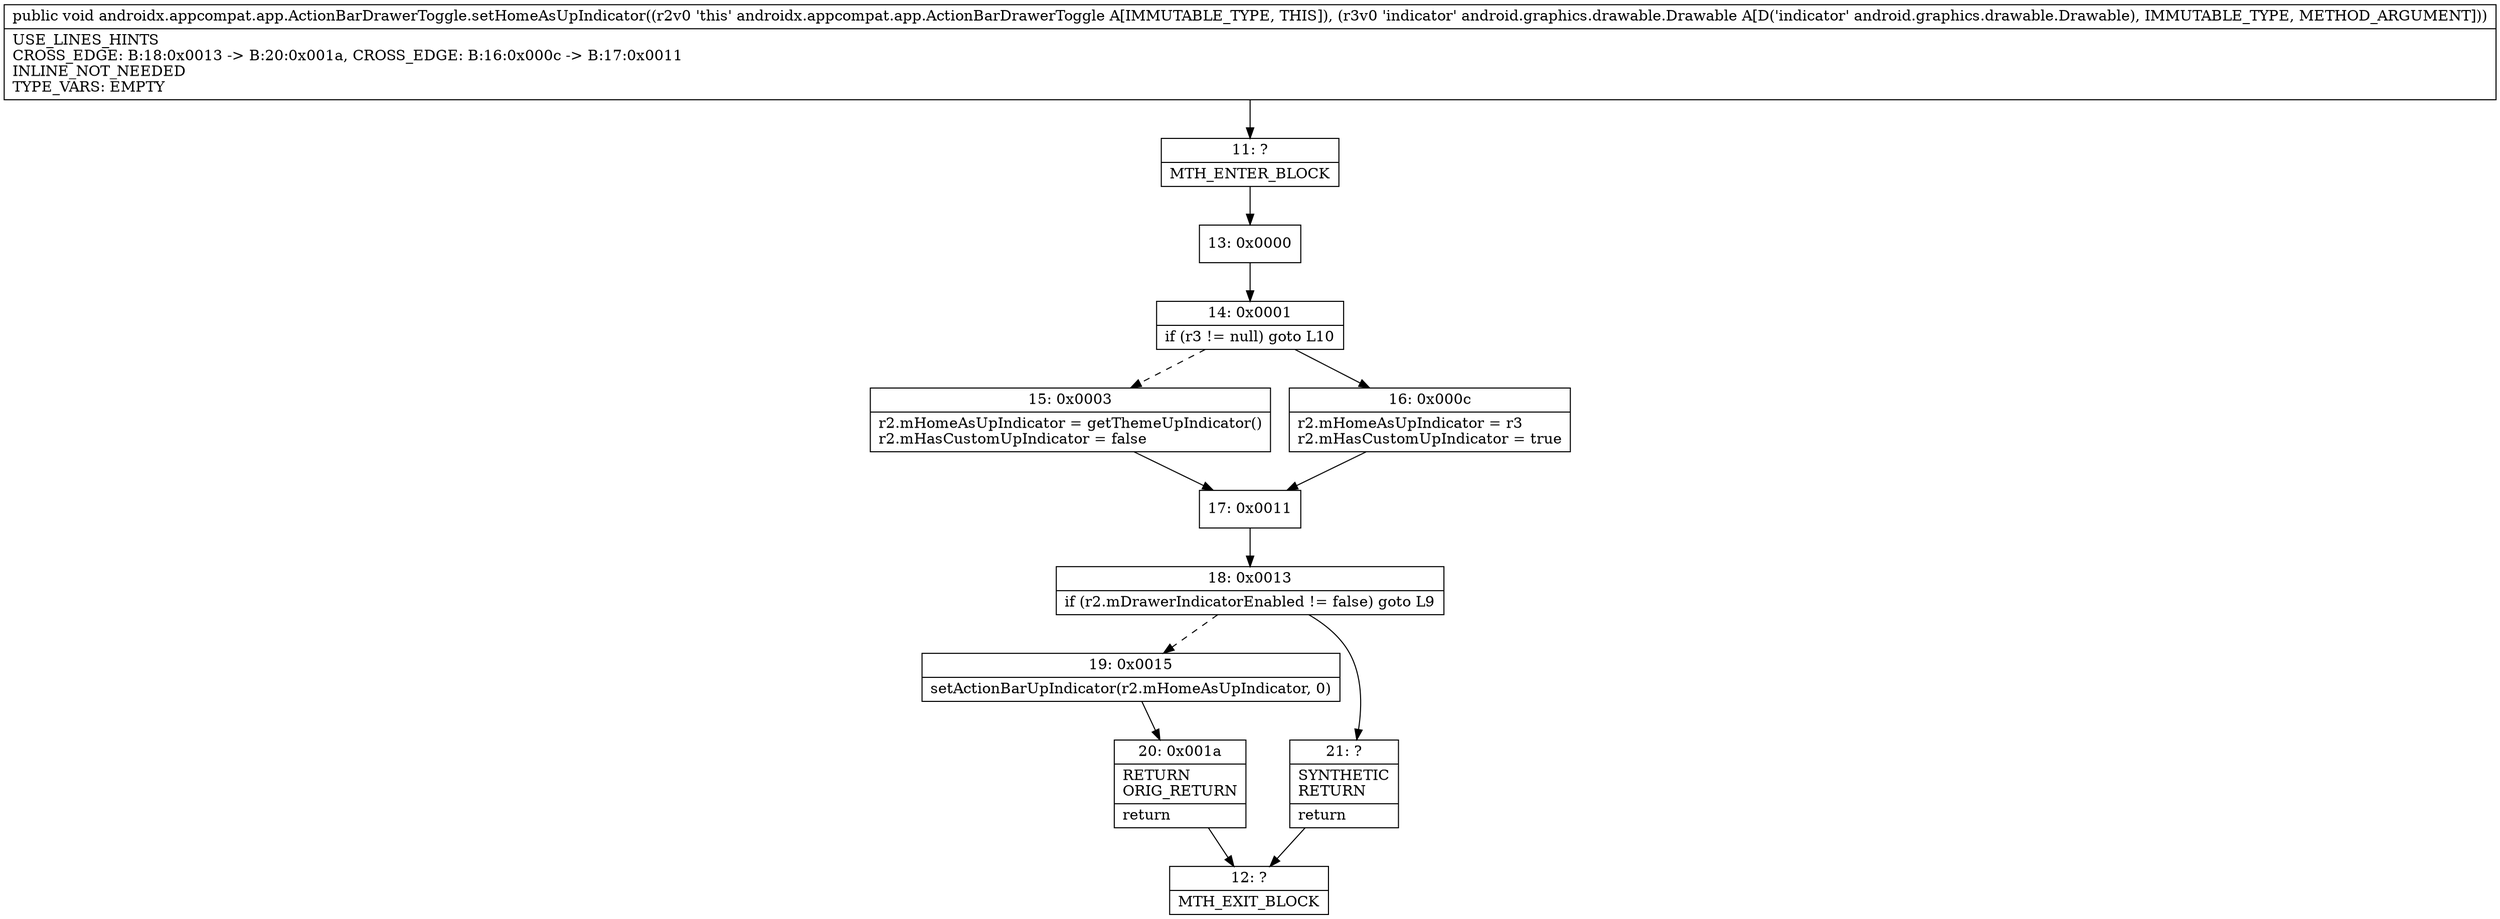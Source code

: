 digraph "CFG forandroidx.appcompat.app.ActionBarDrawerToggle.setHomeAsUpIndicator(Landroid\/graphics\/drawable\/Drawable;)V" {
Node_11 [shape=record,label="{11\:\ ?|MTH_ENTER_BLOCK\l}"];
Node_13 [shape=record,label="{13\:\ 0x0000}"];
Node_14 [shape=record,label="{14\:\ 0x0001|if (r3 != null) goto L10\l}"];
Node_15 [shape=record,label="{15\:\ 0x0003|r2.mHomeAsUpIndicator = getThemeUpIndicator()\lr2.mHasCustomUpIndicator = false\l}"];
Node_17 [shape=record,label="{17\:\ 0x0011}"];
Node_18 [shape=record,label="{18\:\ 0x0013|if (r2.mDrawerIndicatorEnabled != false) goto L9\l}"];
Node_19 [shape=record,label="{19\:\ 0x0015|setActionBarUpIndicator(r2.mHomeAsUpIndicator, 0)\l}"];
Node_20 [shape=record,label="{20\:\ 0x001a|RETURN\lORIG_RETURN\l|return\l}"];
Node_12 [shape=record,label="{12\:\ ?|MTH_EXIT_BLOCK\l}"];
Node_21 [shape=record,label="{21\:\ ?|SYNTHETIC\lRETURN\l|return\l}"];
Node_16 [shape=record,label="{16\:\ 0x000c|r2.mHomeAsUpIndicator = r3\lr2.mHasCustomUpIndicator = true\l}"];
MethodNode[shape=record,label="{public void androidx.appcompat.app.ActionBarDrawerToggle.setHomeAsUpIndicator((r2v0 'this' androidx.appcompat.app.ActionBarDrawerToggle A[IMMUTABLE_TYPE, THIS]), (r3v0 'indicator' android.graphics.drawable.Drawable A[D('indicator' android.graphics.drawable.Drawable), IMMUTABLE_TYPE, METHOD_ARGUMENT]))  | USE_LINES_HINTS\lCROSS_EDGE: B:18:0x0013 \-\> B:20:0x001a, CROSS_EDGE: B:16:0x000c \-\> B:17:0x0011\lINLINE_NOT_NEEDED\lTYPE_VARS: EMPTY\l}"];
MethodNode -> Node_11;Node_11 -> Node_13;
Node_13 -> Node_14;
Node_14 -> Node_15[style=dashed];
Node_14 -> Node_16;
Node_15 -> Node_17;
Node_17 -> Node_18;
Node_18 -> Node_19[style=dashed];
Node_18 -> Node_21;
Node_19 -> Node_20;
Node_20 -> Node_12;
Node_21 -> Node_12;
Node_16 -> Node_17;
}

